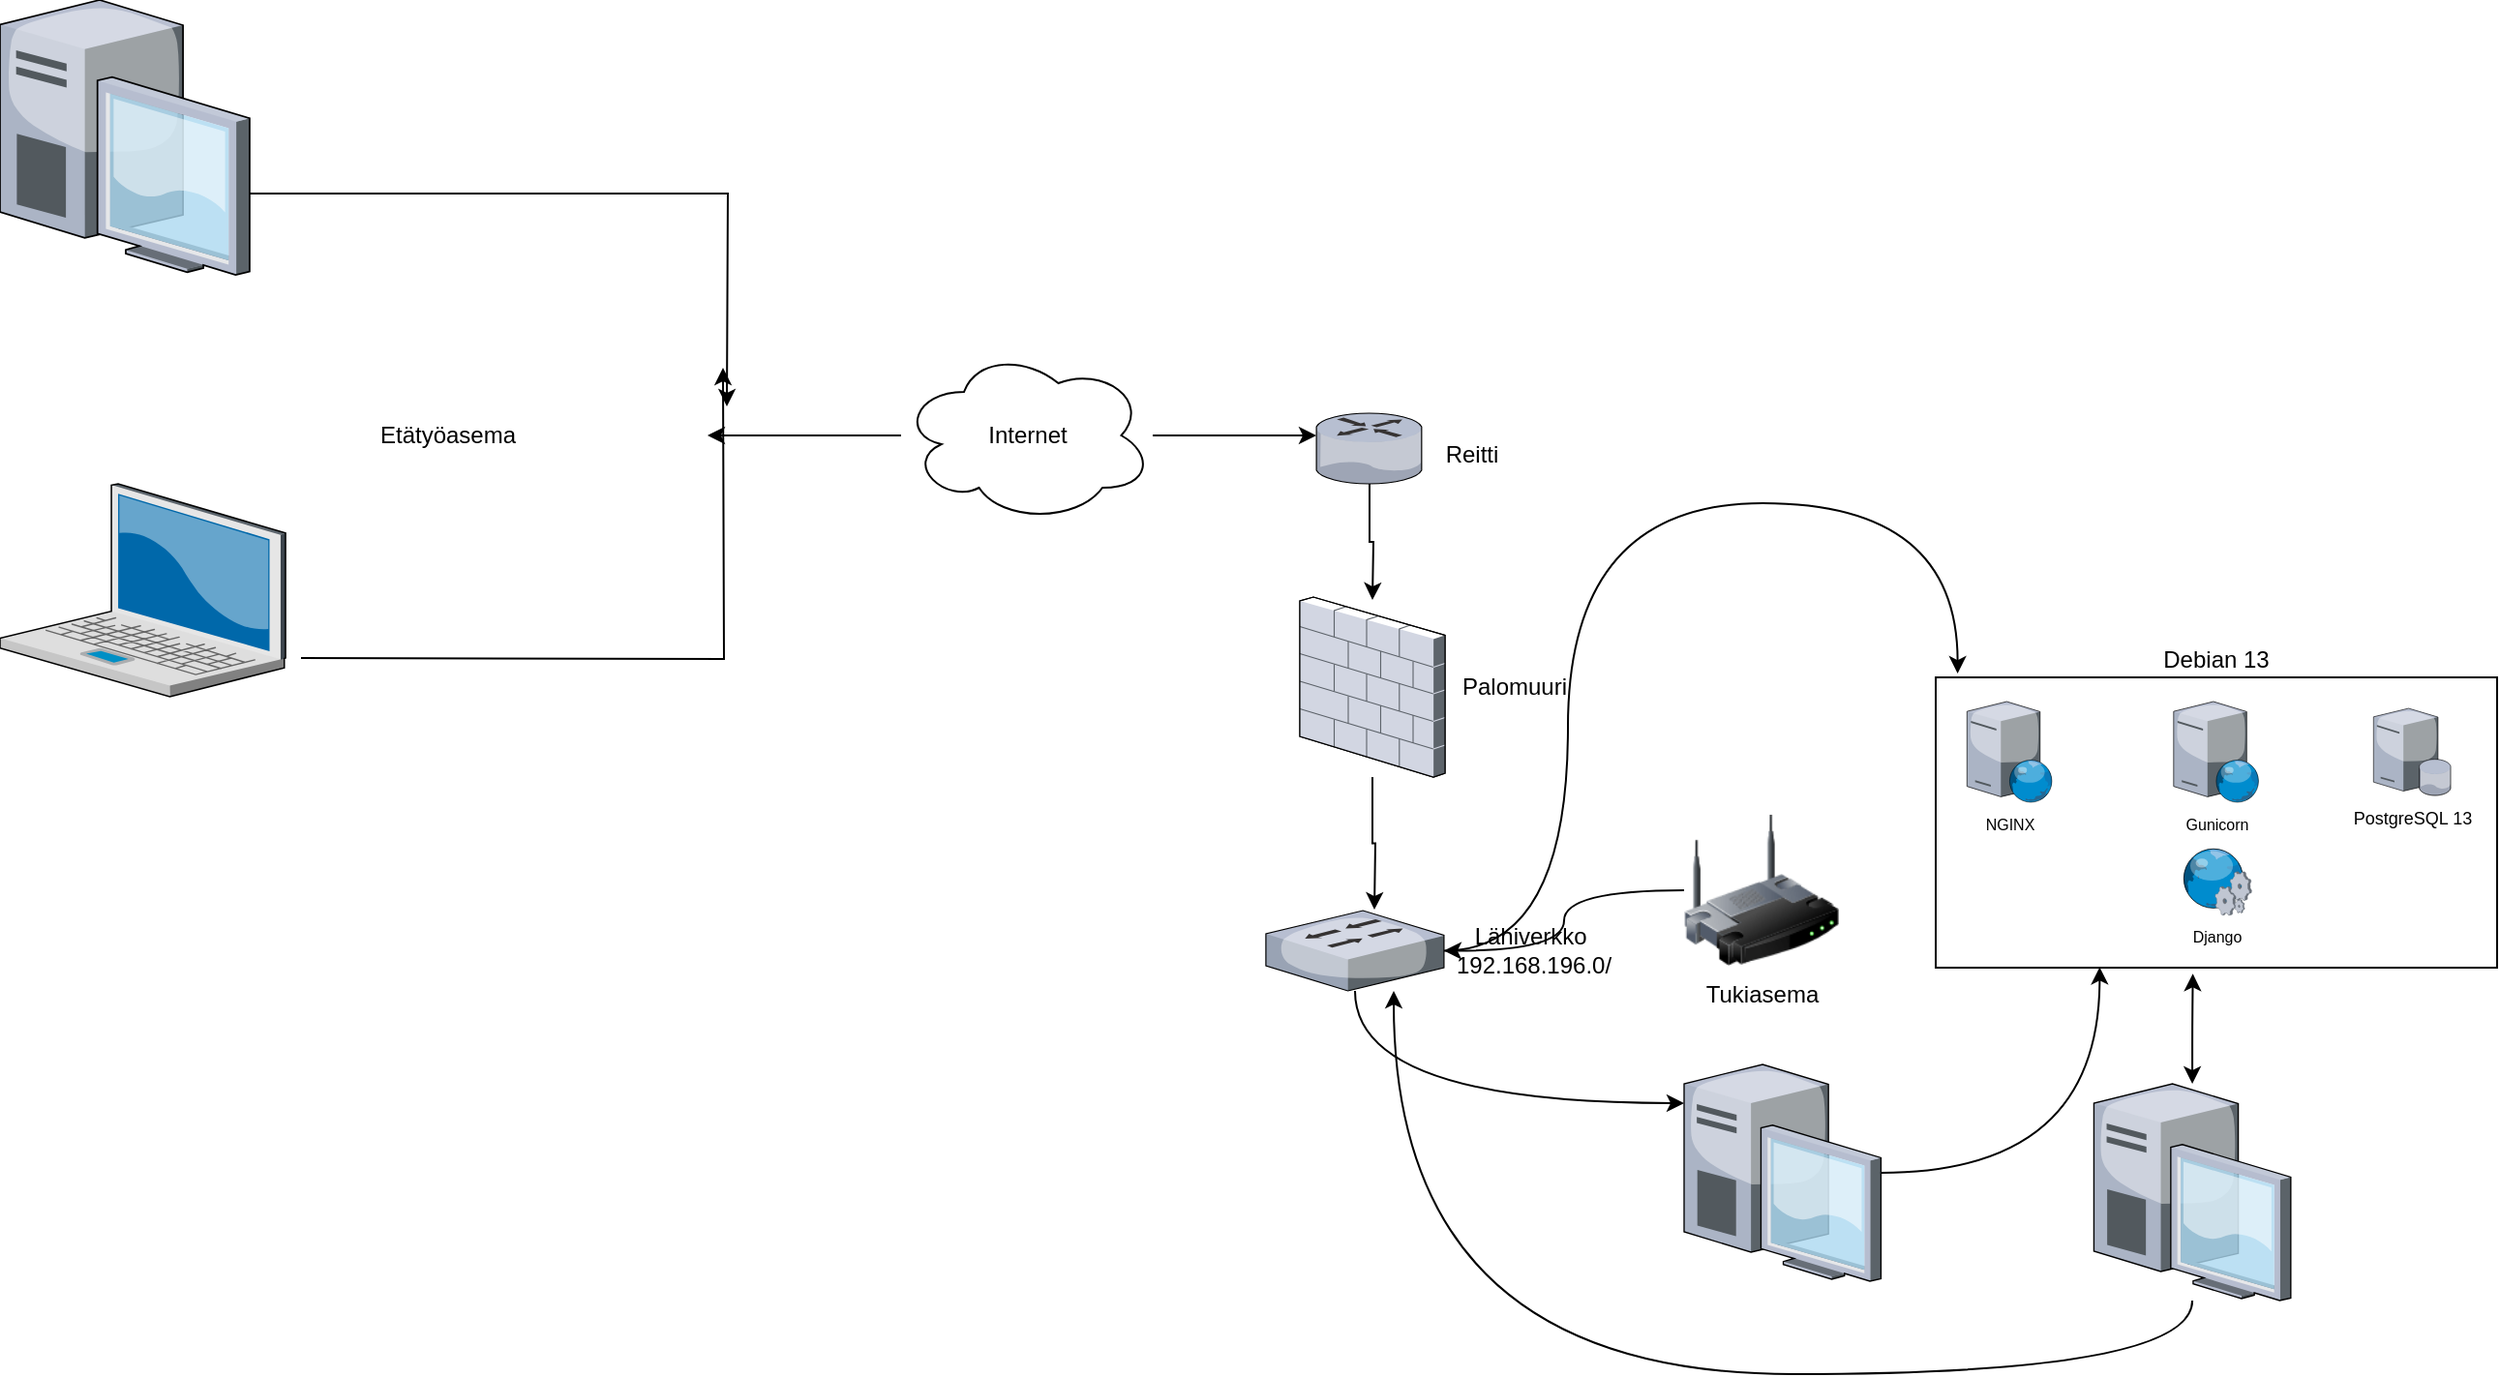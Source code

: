 <mxfile version="28.0.6">
  <diagram name="Page-1" id="uPBXgUTi1pN8ZJenp7AT">
    <mxGraphModel dx="2194" dy="1294" grid="1" gridSize="10" guides="1" tooltips="1" connect="1" arrows="1" fold="1" page="1" pageScale="1" pageWidth="750" pageHeight="850" math="0" shadow="0">
      <root>
        <mxCell id="0" />
        <mxCell id="1" parent="0" />
        <mxCell id="p8Q-W37IXY3tW-N3spKw-22" style="edgeStyle=orthogonalEdgeStyle;rounded=0;orthogonalLoop=1;jettySize=auto;html=1;exitX=0.931;exitY=0.704;exitDx=0;exitDy=0;exitPerimeter=0;" edge="1" parent="1" source="p8Q-W37IXY3tW-N3spKw-35">
          <mxGeometry relative="1" as="geometry">
            <mxPoint x="415.5" y="220" as="targetPoint" />
            <mxPoint x="176.5" y="95.5" as="sourcePoint" />
          </mxGeometry>
        </mxCell>
        <mxCell id="p8Q-W37IXY3tW-N3spKw-21" value="Etätyöasema" style="text;html=1;align=center;verticalAlign=middle;resizable=0;points=[];autosize=1;strokeColor=none;fillColor=none;" vertex="1" parent="1">
          <mxGeometry x="225.5" y="220" width="90" height="30" as="geometry" />
        </mxCell>
        <mxCell id="p8Q-W37IXY3tW-N3spKw-31" style="edgeStyle=orthogonalEdgeStyle;rounded=0;orthogonalLoop=1;jettySize=auto;html=1;" edge="1" parent="1" source="p8Q-W37IXY3tW-N3spKw-25">
          <mxGeometry relative="1" as="geometry">
            <mxPoint x="405.5" y="235" as="targetPoint" />
          </mxGeometry>
        </mxCell>
        <mxCell id="p8Q-W37IXY3tW-N3spKw-46" style="edgeStyle=orthogonalEdgeStyle;rounded=0;orthogonalLoop=1;jettySize=auto;html=1;entryX=0;entryY=0.315;entryDx=0;entryDy=0;entryPerimeter=0;" edge="1" parent="1" source="p8Q-W37IXY3tW-N3spKw-25" target="p8Q-W37IXY3tW-N3spKw-32">
          <mxGeometry relative="1" as="geometry">
            <mxPoint x="710" y="235" as="targetPoint" />
          </mxGeometry>
        </mxCell>
        <mxCell id="p8Q-W37IXY3tW-N3spKw-25" value="Internet" style="ellipse;shape=cloud;whiteSpace=wrap;html=1;" vertex="1" parent="1">
          <mxGeometry x="505.5" y="190" width="130" height="90" as="geometry" />
        </mxCell>
        <mxCell id="p8Q-W37IXY3tW-N3spKw-30" style="edgeStyle=orthogonalEdgeStyle;rounded=0;orthogonalLoop=1;jettySize=auto;html=1;" edge="1" parent="1">
          <mxGeometry relative="1" as="geometry">
            <mxPoint x="413.5" y="200" as="targetPoint" />
            <mxPoint x="195.5" y="350" as="sourcePoint" />
          </mxGeometry>
        </mxCell>
        <mxCell id="p8Q-W37IXY3tW-N3spKw-26" value="" style="verticalLabelPosition=bottom;aspect=fixed;html=1;verticalAlign=top;strokeColor=none;align=center;outlineConnect=0;shape=mxgraph.citrix.laptop_2;shadow=0;" vertex="1" parent="1">
          <mxGeometry x="40" y="260" width="147.51" height="110" as="geometry" />
        </mxCell>
        <mxCell id="p8Q-W37IXY3tW-N3spKw-47" style="edgeStyle=orthogonalEdgeStyle;rounded=0;orthogonalLoop=1;jettySize=auto;html=1;" edge="1" parent="1" source="p8Q-W37IXY3tW-N3spKw-32">
          <mxGeometry relative="1" as="geometry">
            <mxPoint x="749" y="320" as="targetPoint" />
          </mxGeometry>
        </mxCell>
        <mxCell id="p8Q-W37IXY3tW-N3spKw-32" value="" style="verticalLabelPosition=bottom;sketch=0;aspect=fixed;html=1;verticalAlign=top;strokeColor=none;align=center;outlineConnect=0;shape=mxgraph.citrix.router;" vertex="1" parent="1">
          <mxGeometry x="720" y="223.5" width="55" height="36.5" as="geometry" />
        </mxCell>
        <mxCell id="p8Q-W37IXY3tW-N3spKw-48" style="edgeStyle=orthogonalEdgeStyle;rounded=0;orthogonalLoop=1;jettySize=auto;html=1;" edge="1" parent="1" source="p8Q-W37IXY3tW-N3spKw-33">
          <mxGeometry relative="1" as="geometry">
            <mxPoint x="750" y="480" as="targetPoint" />
          </mxGeometry>
        </mxCell>
        <mxCell id="p8Q-W37IXY3tW-N3spKw-33" value="" style="verticalLabelPosition=bottom;sketch=0;aspect=fixed;html=1;verticalAlign=top;strokeColor=none;align=center;outlineConnect=0;shape=mxgraph.citrix.firewall;" vertex="1" parent="1">
          <mxGeometry x="711.5" y="318.5" width="75" height="93" as="geometry" />
        </mxCell>
        <mxCell id="p8Q-W37IXY3tW-N3spKw-59" style="edgeStyle=orthogonalEdgeStyle;rounded=0;orthogonalLoop=1;jettySize=auto;html=1;curved=1;" edge="1" parent="1" source="p8Q-W37IXY3tW-N3spKw-34" target="p8Q-W37IXY3tW-N3spKw-37">
          <mxGeometry relative="1" as="geometry">
            <Array as="points">
              <mxPoint x="740" y="580" />
            </Array>
          </mxGeometry>
        </mxCell>
        <mxCell id="p8Q-W37IXY3tW-N3spKw-60" style="edgeStyle=orthogonalEdgeStyle;rounded=0;orthogonalLoop=1;jettySize=auto;html=1;curved=1;entryX=0.039;entryY=-0.013;entryDx=0;entryDy=0;entryPerimeter=0;" edge="1" parent="1" source="p8Q-W37IXY3tW-N3spKw-34" target="p8Q-W37IXY3tW-N3spKw-42">
          <mxGeometry relative="1" as="geometry">
            <mxPoint x="880" y="270" as="targetPoint" />
            <Array as="points">
              <mxPoint x="850" y="501" />
              <mxPoint x="850" y="270" />
              <mxPoint x="1051" y="270" />
            </Array>
          </mxGeometry>
        </mxCell>
        <mxCell id="p8Q-W37IXY3tW-N3spKw-34" value="" style="verticalLabelPosition=bottom;sketch=0;aspect=fixed;html=1;verticalAlign=top;strokeColor=none;align=center;outlineConnect=0;shape=mxgraph.citrix.switch;" vertex="1" parent="1">
          <mxGeometry x="693.96" y="480.5" width="92" height="41.5" as="geometry" />
        </mxCell>
        <mxCell id="p8Q-W37IXY3tW-N3spKw-35" value="" style="verticalLabelPosition=bottom;sketch=0;aspect=fixed;html=1;verticalAlign=top;strokeColor=none;align=center;outlineConnect=0;shape=mxgraph.citrix.desktop;" vertex="1" parent="1">
          <mxGeometry x="40" y="10" width="128.96" height="142" as="geometry" />
        </mxCell>
        <mxCell id="p8Q-W37IXY3tW-N3spKw-57" style="edgeStyle=orthogonalEdgeStyle;rounded=0;orthogonalLoop=1;jettySize=auto;html=1;curved=1;entryX=0.292;entryY=0.998;entryDx=0;entryDy=0;entryPerimeter=0;" edge="1" parent="1" source="p8Q-W37IXY3tW-N3spKw-37" target="p8Q-W37IXY3tW-N3spKw-42">
          <mxGeometry relative="1" as="geometry">
            <mxPoint x="1080" y="670" as="targetPoint" />
          </mxGeometry>
        </mxCell>
        <mxCell id="p8Q-W37IXY3tW-N3spKw-37" value="" style="verticalLabelPosition=bottom;sketch=0;aspect=fixed;html=1;verticalAlign=top;strokeColor=none;align=center;outlineConnect=0;shape=mxgraph.citrix.desktop;" vertex="1" parent="1">
          <mxGeometry x="910" y="560" width="101.71" height="112" as="geometry" />
        </mxCell>
        <mxCell id="p8Q-W37IXY3tW-N3spKw-61" style="edgeStyle=orthogonalEdgeStyle;rounded=0;orthogonalLoop=1;jettySize=auto;html=1;curved=1;" edge="1" parent="1" source="p8Q-W37IXY3tW-N3spKw-38" target="p8Q-W37IXY3tW-N3spKw-34">
          <mxGeometry relative="1" as="geometry">
            <mxPoint x="1020" y="790" as="targetPoint" />
            <Array as="points">
              <mxPoint x="1173" y="720" />
              <mxPoint x="760" y="720" />
            </Array>
          </mxGeometry>
        </mxCell>
        <mxCell id="p8Q-W37IXY3tW-N3spKw-38" value="" style="verticalLabelPosition=bottom;sketch=0;aspect=fixed;html=1;verticalAlign=top;strokeColor=none;align=center;outlineConnect=0;shape=mxgraph.citrix.desktop;" vertex="1" parent="1">
          <mxGeometry x="1121.71" y="570" width="101.71" height="112" as="geometry" />
        </mxCell>
        <mxCell id="p8Q-W37IXY3tW-N3spKw-43" value="Reitti" style="text;html=1;align=center;verticalAlign=middle;resizable=0;points=[];autosize=1;strokeColor=none;fillColor=none;" vertex="1" parent="1">
          <mxGeometry x="775" y="230" width="50" height="30" as="geometry" />
        </mxCell>
        <mxCell id="p8Q-W37IXY3tW-N3spKw-44" value="Palomuuri" style="text;html=1;align=center;verticalAlign=middle;resizable=0;points=[];autosize=1;strokeColor=none;fillColor=none;" vertex="1" parent="1">
          <mxGeometry x="781.5" y="350" width="80" height="30" as="geometry" />
        </mxCell>
        <mxCell id="p8Q-W37IXY3tW-N3spKw-45" value="Lähiverkko&amp;nbsp;&lt;div&gt;192.168.196.0/&lt;/div&gt;" style="text;html=1;align=center;verticalAlign=middle;resizable=0;points=[];autosize=1;strokeColor=none;fillColor=none;" vertex="1" parent="1">
          <mxGeometry x="781.5" y="480.5" width="100" height="40" as="geometry" />
        </mxCell>
        <mxCell id="p8Q-W37IXY3tW-N3spKw-58" style="edgeStyle=orthogonalEdgeStyle;rounded=0;orthogonalLoop=1;jettySize=auto;html=1;curved=1;" edge="1" parent="1" source="p8Q-W37IXY3tW-N3spKw-53" target="p8Q-W37IXY3tW-N3spKw-34">
          <mxGeometry relative="1" as="geometry">
            <mxPoint x="880" y="420" as="targetPoint" />
          </mxGeometry>
        </mxCell>
        <mxCell id="p8Q-W37IXY3tW-N3spKw-53" value="Tukiasema" style="image;html=1;image=img/lib/clip_art/networking/Wireless_Router_128x128.png" vertex="1" parent="1">
          <mxGeometry x="910" y="430" width="80" height="80" as="geometry" />
        </mxCell>
        <mxCell id="p8Q-W37IXY3tW-N3spKw-55" value="" style="group;fillColor=#00FF5D;strokeColor=#AEB406;gradientColor=default;gradientDirection=south;fillStyle=dots;" vertex="1" connectable="0" parent="1">
          <mxGeometry x="1040" y="360" width="290" height="150" as="geometry" />
        </mxCell>
        <mxCell id="p8Q-W37IXY3tW-N3spKw-42" value="Debian 13" style="rounded=0;whiteSpace=wrap;html=1;labelPosition=center;verticalLabelPosition=top;align=center;verticalAlign=bottom;" vertex="1" parent="p8Q-W37IXY3tW-N3spKw-55">
          <mxGeometry width="290" height="150" as="geometry" />
        </mxCell>
        <mxCell id="p8Q-W37IXY3tW-N3spKw-49" value="PostgreSQL 13" style="verticalLabelPosition=bottom;sketch=0;aspect=fixed;html=1;verticalAlign=top;strokeColor=none;align=center;outlineConnect=0;shape=mxgraph.citrix.database_server;fontSize=9;" vertex="1" parent="p8Q-W37IXY3tW-N3spKw-55">
          <mxGeometry x="226.15" y="16" width="40" height="45" as="geometry" />
        </mxCell>
        <mxCell id="p8Q-W37IXY3tW-N3spKw-51" value="Django" style="verticalLabelPosition=bottom;sketch=0;aspect=fixed;html=1;verticalAlign=top;strokeColor=none;align=center;outlineConnect=0;shape=mxgraph.citrix.web_service;fontSize=8;" vertex="1" parent="p8Q-W37IXY3tW-N3spKw-55">
          <mxGeometry x="126.75" y="88.12" width="36.5" height="34.76" as="geometry" />
        </mxCell>
        <mxCell id="p8Q-W37IXY3tW-N3spKw-52" value="NGINX" style="verticalLabelPosition=bottom;sketch=0;aspect=fixed;html=1;verticalAlign=top;strokeColor=none;align=center;outlineConnect=0;shape=mxgraph.citrix.web_server;fontSize=8;" vertex="1" parent="p8Q-W37IXY3tW-N3spKw-55">
          <mxGeometry x="16.15" y="12.5" width="44.2" height="52" as="geometry" />
        </mxCell>
        <mxCell id="p8Q-W37IXY3tW-N3spKw-54" value="Gunicorn" style="verticalLabelPosition=bottom;sketch=0;aspect=fixed;html=1;verticalAlign=top;strokeColor=none;align=center;outlineConnect=0;shape=mxgraph.citrix.web_server;fontSize=8;" vertex="1" parent="p8Q-W37IXY3tW-N3spKw-55">
          <mxGeometry x="122.9" y="12.5" width="44.2" height="52" as="geometry" />
        </mxCell>
        <mxCell id="p8Q-W37IXY3tW-N3spKw-56" style="edgeStyle=orthogonalEdgeStyle;rounded=1;orthogonalLoop=1;jettySize=auto;html=1;entryX=0.458;entryY=1.021;entryDx=0;entryDy=0;entryPerimeter=0;startArrow=classic;startFill=1;curved=0;" edge="1" parent="1" source="p8Q-W37IXY3tW-N3spKw-38" target="p8Q-W37IXY3tW-N3spKw-42">
          <mxGeometry relative="1" as="geometry" />
        </mxCell>
      </root>
    </mxGraphModel>
  </diagram>
</mxfile>
